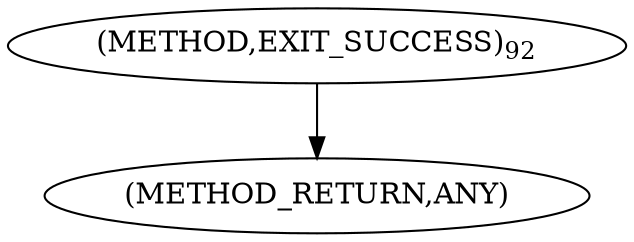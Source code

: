 digraph "EXIT_SUCCESS" {  
"100242" [label = <(METHOD,EXIT_SUCCESS)<SUB>92</SUB>> ]
"100243" [label = <(METHOD_RETURN,ANY)> ]
  "100242" -> "100243" 
}
